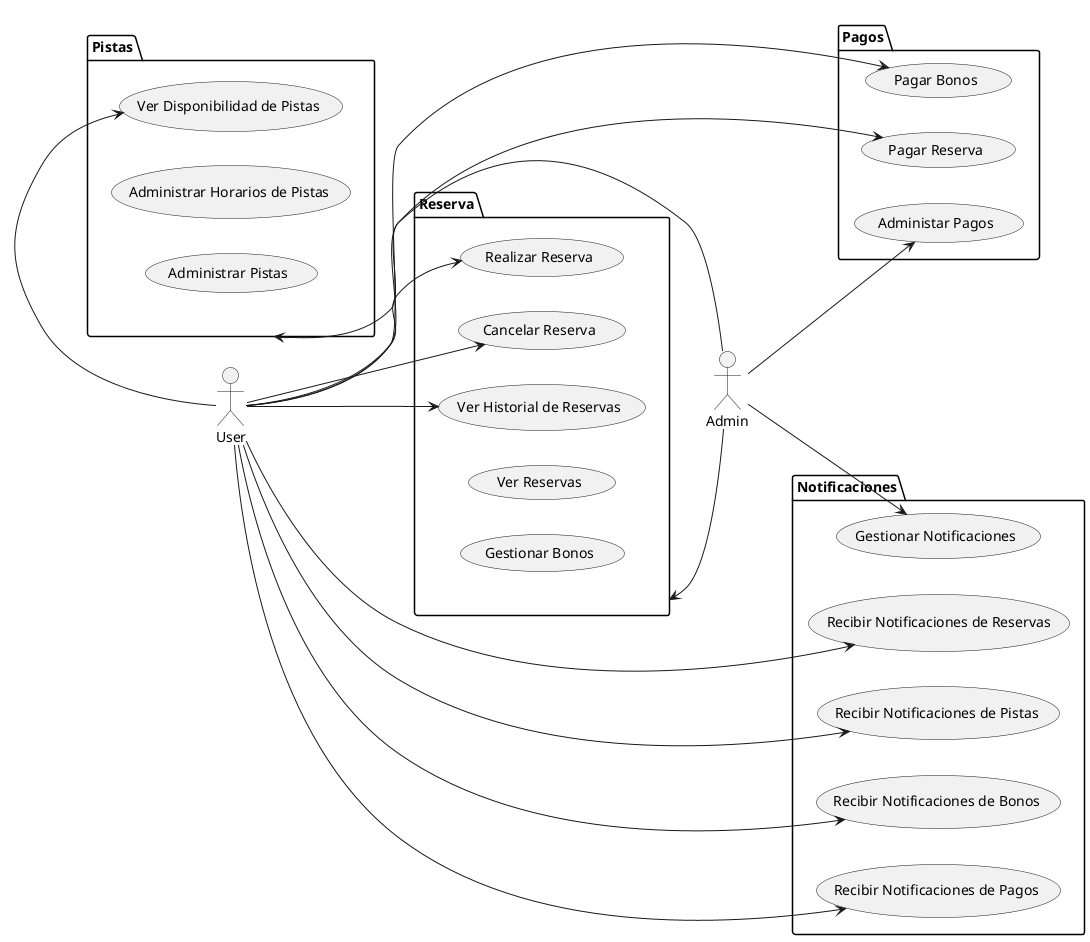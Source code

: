 @startuml ReservasDePistasDePadel

left to right direction
actor User as U
actor Admin as A


package Reserva{

    usecase "Realizar Reserva" as UC1
    usecase "Cancelar Reserva" as UC2
    usecase "Ver Historial de Reservas" as UC9
    usecase "Ver Reservas" as UC5
    usecase "Gestionar Bonos" as UC11
}

package Pistas {

    usecase "Administrar Horarios de Pistas" as UC10
    usecase "Administrar Pistas" as UC15
    usecase "Ver Disponibilidad de Pistas" as UC3
}

package Pagos{

    usecase "Pagar Reserva" as UC13
    usecase "Pagar Bonos" as UC14
    usecase "Administar Pagos" as UC12

}

package Notificaciones{

   usecase "Recibir Notificaciones de Reservas" as UC8
   usecase "Recibir Notificaciones de Bonos" as UC4
   usecase "Recibir Notificaciones de Pagos" as UC16
   usecase "Recibir Notificaciones de Pistas" as UC17
   usecase "Gestionar Notificaciones" as UC7
 
}


A-up-> Reserva
A -up-> Pistas

A --> UC12
A -down->UC7

U --> UC1
U --> UC2
U -left-> UC3
U --> UC9
U --> UC13
U --> UC14

U-->UC8
U-->UC4
U-->UC16
U-->UC17

@enduml
